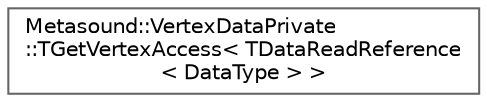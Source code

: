 digraph "Graphical Class Hierarchy"
{
 // INTERACTIVE_SVG=YES
 // LATEX_PDF_SIZE
  bgcolor="transparent";
  edge [fontname=Helvetica,fontsize=10,labelfontname=Helvetica,labelfontsize=10];
  node [fontname=Helvetica,fontsize=10,shape=box,height=0.2,width=0.4];
  rankdir="LR";
  Node0 [id="Node000000",label="Metasound::VertexDataPrivate\l::TGetVertexAccess\< TDataReadReference\l\< DataType \> \>",height=0.2,width=0.4,color="grey40", fillcolor="white", style="filled",URL="$df/dbe/structMetasound_1_1VertexDataPrivate_1_1TGetVertexAccess_3_01TDataReadReference_3_01DataType_01_4_01_4.html",tooltip=" "];
}
